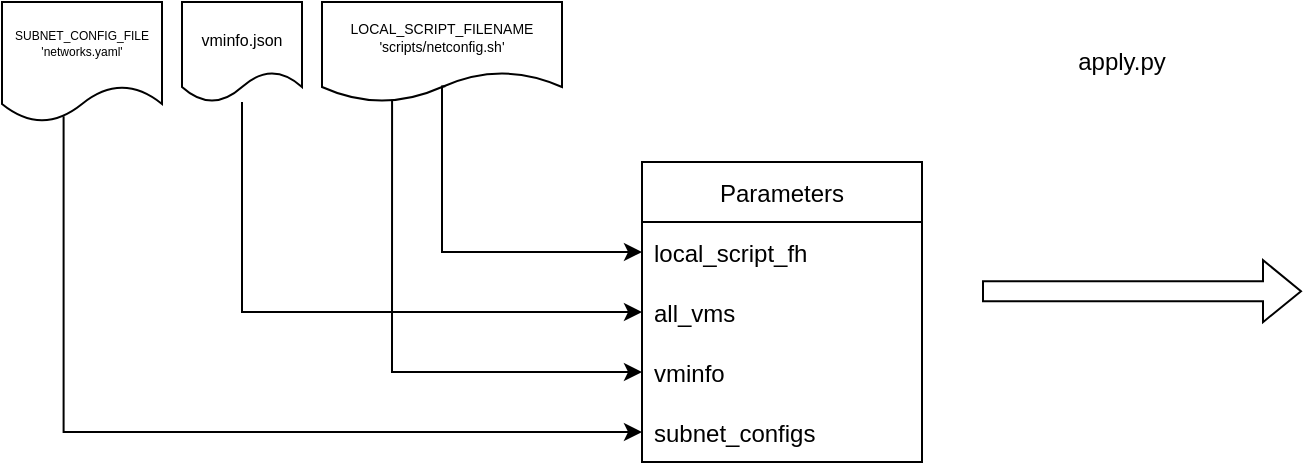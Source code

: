 <mxfile version="20.3.1" type="github" pages="9">
  <diagram name="Entry point" id="8ce9d11a-91a2-4d17-14d8-a56ed91bf033">
    <mxGraphModel dx="1497" dy="792" grid="1" gridSize="10" guides="1" tooltips="1" connect="1" arrows="1" fold="1" page="1" pageScale="1" pageWidth="1600" pageHeight="1200" background="none" math="0" shadow="0">
      <root>
        <mxCell id="0" />
        <mxCell id="1" parent="0" />
        <mxCell id="hAXQzyxzrUF089T4oHqe-1" value="&lt;div&gt;apply.py&lt;/div&gt;" style="text;html=1;strokeColor=none;fillColor=none;align=center;verticalAlign=middle;whiteSpace=wrap;rounded=0;" parent="1" vertex="1">
          <mxGeometry x="530" y="20" width="60" height="40" as="geometry" />
        </mxCell>
        <mxCell id="hAXQzyxzrUF089T4oHqe-3" value="Parameters" style="swimlane;fontStyle=0;childLayout=stackLayout;horizontal=1;startSize=30;horizontalStack=0;resizeParent=1;resizeParentMax=0;resizeLast=0;collapsible=1;marginBottom=0;" parent="1" vertex="1">
          <mxGeometry x="320" y="90" width="140" height="150" as="geometry" />
        </mxCell>
        <mxCell id="hAXQzyxzrUF089T4oHqe-4" value="local_script_fh" style="text;strokeColor=none;fillColor=none;align=left;verticalAlign=middle;spacingLeft=4;spacingRight=4;overflow=hidden;points=[[0,0.5],[1,0.5]];portConstraint=eastwest;rotatable=0;" parent="hAXQzyxzrUF089T4oHqe-3" vertex="1">
          <mxGeometry y="30" width="140" height="30" as="geometry" />
        </mxCell>
        <mxCell id="hAXQzyxzrUF089T4oHqe-5" value="all_vms" style="text;strokeColor=none;fillColor=none;align=left;verticalAlign=middle;spacingLeft=4;spacingRight=4;overflow=hidden;points=[[0,0.5],[1,0.5]];portConstraint=eastwest;rotatable=0;" parent="hAXQzyxzrUF089T4oHqe-3" vertex="1">
          <mxGeometry y="60" width="140" height="30" as="geometry" />
        </mxCell>
        <mxCell id="hAXQzyxzrUF089T4oHqe-6" value="vminfo" style="text;strokeColor=none;fillColor=none;align=left;verticalAlign=middle;spacingLeft=4;spacingRight=4;overflow=hidden;points=[[0,0.5],[1,0.5]];portConstraint=eastwest;rotatable=0;" parent="hAXQzyxzrUF089T4oHqe-3" vertex="1">
          <mxGeometry y="90" width="140" height="30" as="geometry" />
        </mxCell>
        <mxCell id="hAXQzyxzrUF089T4oHqe-7" value="subnet_configs" style="text;strokeColor=none;fillColor=none;align=left;verticalAlign=middle;spacingLeft=4;spacingRight=4;overflow=hidden;points=[[0,0.5],[1,0.5]];portConstraint=eastwest;rotatable=0;" parent="hAXQzyxzrUF089T4oHqe-3" vertex="1">
          <mxGeometry y="120" width="140" height="30" as="geometry" />
        </mxCell>
        <mxCell id="hAXQzyxzrUF089T4oHqe-8" value="" style="shape=flexArrow;endArrow=classic;html=1;rounded=0;" parent="1" edge="1">
          <mxGeometry width="50" height="50" relative="1" as="geometry">
            <mxPoint x="490" y="154.58" as="sourcePoint" />
            <mxPoint x="650" y="154.58" as="targetPoint" />
          </mxGeometry>
        </mxCell>
        <mxCell id="hAXQzyxzrUF089T4oHqe-9" value="&lt;font style=&quot;font-size: 8px;&quot;&gt;vminfo.json&lt;/font&gt;" style="shape=document;whiteSpace=wrap;html=1;boundedLbl=1;" parent="1" vertex="1">
          <mxGeometry x="90" y="10" width="60" height="50" as="geometry" />
        </mxCell>
        <mxCell id="hAXQzyxzrUF089T4oHqe-10" value="" style="edgeStyle=segmentEdgeStyle;endArrow=classic;html=1;rounded=0;entryX=0;entryY=0.5;entryDx=0;entryDy=0;" parent="1" source="hAXQzyxzrUF089T4oHqe-9" target="hAXQzyxzrUF089T4oHqe-5" edge="1">
          <mxGeometry width="50" height="50" relative="1" as="geometry">
            <mxPoint x="120" y="210" as="sourcePoint" />
            <mxPoint x="170" y="160" as="targetPoint" />
            <Array as="points">
              <mxPoint x="120" y="165" />
            </Array>
          </mxGeometry>
        </mxCell>
        <mxCell id="hAXQzyxzrUF089T4oHqe-11" value="&lt;div style=&quot;font-size: 7px;&quot;&gt;&lt;font style=&quot;font-size: 7px;&quot;&gt;LOCAL_SCRIPT_FILENAME&lt;/font&gt;&lt;/div&gt;&lt;div style=&quot;font-size: 7px;&quot;&gt;&lt;font style=&quot;font-size: 7px;&quot;&gt;&#39;scripts/netconfig.sh&#39;&lt;br style=&quot;font-size: 7px;&quot;&gt;&lt;/font&gt;&lt;/div&gt;" style="shape=document;whiteSpace=wrap;html=1;boundedLbl=1;fontSize=7;" parent="1" vertex="1">
          <mxGeometry x="160" y="10" width="120" height="50" as="geometry" />
        </mxCell>
        <mxCell id="hAXQzyxzrUF089T4oHqe-12" value="" style="edgeStyle=segmentEdgeStyle;endArrow=classic;html=1;rounded=0;fontSize=7;exitX=0.514;exitY=0.843;exitDx=0;exitDy=0;exitPerimeter=0;" parent="1" source="hAXQzyxzrUF089T4oHqe-11" target="hAXQzyxzrUF089T4oHqe-4" edge="1">
          <mxGeometry width="50" height="50" relative="1" as="geometry">
            <mxPoint x="100" y="120" as="sourcePoint" />
            <mxPoint x="150" y="70" as="targetPoint" />
            <Array as="points">
              <mxPoint x="220" y="52" />
              <mxPoint x="220" y="135" />
            </Array>
          </mxGeometry>
        </mxCell>
        <mxCell id="hAXQzyxzrUF089T4oHqe-13" value="&lt;div style=&quot;font-size: 6px;&quot;&gt;SUBNET_CONFIG_FILE&lt;/div&gt;&lt;div style=&quot;font-size: 6px;&quot;&gt;&#39;networks.yaml&#39;&lt;br style=&quot;font-size: 6px;&quot;&gt;&lt;/div&gt;" style="shape=document;whiteSpace=wrap;html=1;boundedLbl=1;fontSize=6;" parent="1" vertex="1">
          <mxGeometry y="10" width="80" height="60" as="geometry" />
        </mxCell>
        <mxCell id="hAXQzyxzrUF089T4oHqe-14" value="" style="edgeStyle=segmentEdgeStyle;endArrow=classic;html=1;rounded=0;fontSize=6;entryX=0;entryY=0.5;entryDx=0;entryDy=0;exitX=0.385;exitY=0.953;exitDx=0;exitDy=0;exitPerimeter=0;" parent="1" source="hAXQzyxzrUF089T4oHqe-13" target="hAXQzyxzrUF089T4oHqe-7" edge="1">
          <mxGeometry width="50" height="50" relative="1" as="geometry">
            <mxPoint x="20" y="190" as="sourcePoint" />
            <mxPoint x="90" y="200" as="targetPoint" />
            <Array as="points">
              <mxPoint x="31" y="225" />
            </Array>
          </mxGeometry>
        </mxCell>
        <mxCell id="hAXQzyxzrUF089T4oHqe-15" value="" style="edgeStyle=segmentEdgeStyle;endArrow=classic;html=1;rounded=0;fontSize=6;entryX=0;entryY=0.5;entryDx=0;entryDy=0;exitX=0.292;exitY=0.977;exitDx=0;exitDy=0;exitPerimeter=0;" parent="1" source="hAXQzyxzrUF089T4oHqe-11" target="hAXQzyxzrUF089T4oHqe-6" edge="1">
          <mxGeometry width="50" height="50" relative="1" as="geometry">
            <mxPoint x="540" y="80" as="sourcePoint" />
            <mxPoint x="590" y="30" as="targetPoint" />
            <Array as="points">
              <mxPoint x="195" y="195" />
            </Array>
          </mxGeometry>
        </mxCell>
      </root>
    </mxGraphModel>
  </diagram>
  <diagram id="NnIbAKvoQ8dPKDMeVBmU" name="generate_script_for_vm">
    <mxGraphModel dx="1422" dy="752" grid="1" gridSize="10" guides="1" tooltips="1" connect="1" arrows="1" fold="1" page="1" pageScale="1" pageWidth="1200" pageHeight="1600" math="0" shadow="0">
      <root>
        <mxCell id="0" />
        <mxCell id="1" parent="0" />
        <mxCell id="WUDY_DLtJ3YWReSSxZhu-1" value="generate_script_for_vm" style="shape=parallelogram;perimeter=parallelogramPerimeter;whiteSpace=wrap;html=1;fixedSize=1;" vertex="1" parent="1">
          <mxGeometry x="40" y="10" width="170" height="70" as="geometry" />
        </mxCell>
        <mxCell id="WUDY_DLtJ3YWReSSxZhu-2" value="Control plane ?" style="rhombus;whiteSpace=wrap;html=1;fontSize=11;" vertex="1" parent="1">
          <mxGeometry x="85" y="160" width="80" height="80" as="geometry" />
        </mxCell>
        <mxCell id="WUDY_DLtJ3YWReSSxZhu-3" value="" style="endArrow=classic;html=1;rounded=0;fontSize=11;" edge="1" parent="1" source="WUDY_DLtJ3YWReSSxZhu-1" target="WUDY_DLtJ3YWReSSxZhu-2">
          <mxGeometry width="50" height="50" relative="1" as="geometry">
            <mxPoint x="-80" y="350" as="sourcePoint" />
            <mxPoint x="-30" y="300" as="targetPoint" />
          </mxGeometry>
        </mxCell>
        <mxCell id="WUDY_DLtJ3YWReSSxZhu-4" value="Management cluster ?" style="rhombus;whiteSpace=wrap;html=1;fontSize=11;" vertex="1" parent="1">
          <mxGeometry x="250" y="160" width="80" height="80" as="geometry" />
        </mxCell>
        <mxCell id="WUDY_DLtJ3YWReSSxZhu-5" value="" style="endArrow=classic;html=1;rounded=0;fontSize=11;entryX=0;entryY=0.5;entryDx=0;entryDy=0;exitX=1;exitY=0.5;exitDx=0;exitDy=0;" edge="1" parent="1" source="WUDY_DLtJ3YWReSSxZhu-2" target="WUDY_DLtJ3YWReSSxZhu-4">
          <mxGeometry relative="1" as="geometry">
            <mxPoint x="-100" y="320" as="sourcePoint" />
            <mxPoint y="320" as="targetPoint" />
            <Array as="points">
              <mxPoint x="210" y="200" />
            </Array>
          </mxGeometry>
        </mxCell>
        <mxCell id="WUDY_DLtJ3YWReSSxZhu-6" value="Yes" style="edgeLabel;resizable=0;html=1;align=center;verticalAlign=middle;fontSize=11;" connectable="0" vertex="1" parent="WUDY_DLtJ3YWReSSxZhu-5">
          <mxGeometry relative="1" as="geometry" />
        </mxCell>
        <mxCell id="WUDY_DLtJ3YWReSSxZhu-7" value="" style="endArrow=classic;html=1;rounded=0;fontSize=11;exitX=1;exitY=0.5;exitDx=0;exitDy=0;" edge="1" parent="1" target="WUDY_DLtJ3YWReSSxZhu-9">
          <mxGeometry relative="1" as="geometry">
            <mxPoint x="330" y="199.76" as="sourcePoint" />
            <mxPoint x="415" y="199.76" as="targetPoint" />
            <Array as="points">
              <mxPoint x="375" y="199.76" />
            </Array>
          </mxGeometry>
        </mxCell>
        <mxCell id="WUDY_DLtJ3YWReSSxZhu-8" value="Yes" style="edgeLabel;resizable=0;html=1;align=center;verticalAlign=middle;fontSize=11;" connectable="0" vertex="1" parent="WUDY_DLtJ3YWReSSxZhu-7">
          <mxGeometry relative="1" as="geometry" />
        </mxCell>
        <mxCell id="WUDY_DLtJ3YWReSSxZhu-9" value="management_routes_management_control_plane" style="shape=parallelogram;perimeter=parallelogramPerimeter;whiteSpace=wrap;html=1;fixedSize=1;fontSize=4;" vertex="1" parent="1">
          <mxGeometry x="440" y="170" width="120" height="60" as="geometry" />
        </mxCell>
        <mxCell id="WUDY_DLtJ3YWReSSxZhu-10" value="Load balancer ?" style="rhombus;whiteSpace=wrap;html=1;fontSize=9;" vertex="1" parent="1">
          <mxGeometry x="85" y="400" width="80" height="80" as="geometry" />
        </mxCell>
        <mxCell id="WUDY_DLtJ3YWReSSxZhu-11" value="" style="endArrow=classic;html=1;rounded=0;fontSize=11;entryX=0.5;entryY=0;entryDx=0;entryDy=0;exitX=0.5;exitY=1;exitDx=0;exitDy=0;" edge="1" parent="1" source="WUDY_DLtJ3YWReSSxZhu-2" target="WUDY_DLtJ3YWReSSxZhu-10">
          <mxGeometry relative="1" as="geometry">
            <mxPoint x="165" y="260" as="sourcePoint" />
            <mxPoint x="250" y="260" as="targetPoint" />
            <Array as="points" />
          </mxGeometry>
        </mxCell>
        <mxCell id="WUDY_DLtJ3YWReSSxZhu-12" value="&lt;div&gt;No&lt;/div&gt;" style="edgeLabel;resizable=0;html=1;align=center;verticalAlign=middle;fontSize=11;" connectable="0" vertex="1" parent="WUDY_DLtJ3YWReSSxZhu-11">
          <mxGeometry relative="1" as="geometry" />
        </mxCell>
        <mxCell id="WUDY_DLtJ3YWReSSxZhu-13" value="&lt;div style=&quot;font-family: Consolas, &amp;quot;Courier New&amp;quot;, monospace; font-weight: normal; font-size: 4px; line-height: 19px;&quot;&gt;&lt;div style=&quot;font-size: 4px;&quot;&gt;&lt;span style=&quot;background-color: rgb(255, 255, 255);&quot;&gt;&lt;span style=&quot;font-size: 4px;&quot;&gt;management_routes_management_load_balancer&lt;/span&gt;&lt;/span&gt;&lt;/div&gt;&lt;/div&gt;" style="shape=parallelogram;perimeter=parallelogramPerimeter;whiteSpace=wrap;html=1;fixedSize=1;fontSize=4;" vertex="1" parent="1">
          <mxGeometry x="380" y="410" width="120" height="60" as="geometry" />
        </mxCell>
        <mxCell id="WUDY_DLtJ3YWReSSxZhu-14" value="" style="endArrow=classic;html=1;rounded=0;fontSize=11;entryX=0;entryY=0.5;entryDx=0;entryDy=0;exitX=1;exitY=0.5;exitDx=0;exitDy=0;" edge="1" parent="1" target="WUDY_DLtJ3YWReSSxZhu-22">
          <mxGeometry relative="1" as="geometry">
            <mxPoint x="165" y="440" as="sourcePoint" />
            <mxPoint x="222" y="490" as="targetPoint" />
            <Array as="points" />
          </mxGeometry>
        </mxCell>
        <mxCell id="WUDY_DLtJ3YWReSSxZhu-15" value="Yes" style="edgeLabel;resizable=0;html=1;align=center;verticalAlign=middle;fontSize=11;" connectable="0" vertex="1" parent="WUDY_DLtJ3YWReSSxZhu-14">
          <mxGeometry relative="1" as="geometry" />
        </mxCell>
        <mxCell id="WUDY_DLtJ3YWReSSxZhu-16" value="" style="endArrow=classic;html=1;rounded=0;fontSize=11;entryX=0.5;entryY=0;entryDx=0;entryDy=0;exitX=0.5;exitY=1;exitDx=0;exitDy=0;" edge="1" parent="1" target="WUDY_DLtJ3YWReSSxZhu-18">
          <mxGeometry relative="1" as="geometry">
            <mxPoint x="124.76" y="480" as="sourcePoint" />
            <mxPoint x="124.76" y="530" as="targetPoint" />
            <Array as="points" />
          </mxGeometry>
        </mxCell>
        <mxCell id="WUDY_DLtJ3YWReSSxZhu-17" value="&lt;div&gt;No&lt;/div&gt;" style="edgeLabel;resizable=0;html=1;align=center;verticalAlign=middle;fontSize=11;" connectable="0" vertex="1" parent="WUDY_DLtJ3YWReSSxZhu-16">
          <mxGeometry relative="1" as="geometry" />
        </mxCell>
        <mxCell id="WUDY_DLtJ3YWReSSxZhu-18" value="Management cluster ?" style="rhombus;whiteSpace=wrap;html=1;fontSize=11;" vertex="1" parent="1">
          <mxGeometry x="85" y="620" width="80" height="80" as="geometry" />
        </mxCell>
        <mxCell id="WUDY_DLtJ3YWReSSxZhu-19" value="" style="endArrow=classic;html=1;rounded=0;fontSize=11;exitX=1;exitY=0.5;exitDx=0;exitDy=0;entryX=0;entryY=0.5;entryDx=0;entryDy=0;" edge="1" parent="1" source="WUDY_DLtJ3YWReSSxZhu-18" target="WUDY_DLtJ3YWReSSxZhu-32">
          <mxGeometry relative="1" as="geometry">
            <mxPoint x="165" y="579.76" as="sourcePoint" />
            <mxPoint x="260" y="660" as="targetPoint" />
            <Array as="points" />
          </mxGeometry>
        </mxCell>
        <mxCell id="WUDY_DLtJ3YWReSSxZhu-20" value="Yes" style="edgeLabel;resizable=0;html=1;align=center;verticalAlign=middle;fontSize=11;" connectable="0" vertex="1" parent="WUDY_DLtJ3YWReSSxZhu-19">
          <mxGeometry relative="1" as="geometry" />
        </mxCell>
        <mxCell id="WUDY_DLtJ3YWReSSxZhu-21" value="&lt;div style=&quot;font-family: Consolas, &amp;quot;Courier New&amp;quot;, monospace; font-weight: normal; font-size: 4px; line-height: 19px;&quot;&gt;&lt;div style=&quot;font-size: 4px;&quot;&gt;&lt;span style=&quot;background-color: rgb(255, 255, 255);&quot;&gt;&lt;span style=&quot;font-size: 4px;&quot;&gt;management_routes_workload_control_plane&lt;/span&gt;&lt;/span&gt;&lt;/div&gt;&lt;/div&gt;" style="shape=parallelogram;perimeter=parallelogramPerimeter;whiteSpace=wrap;html=1;fixedSize=1;fontSize=4;" vertex="1" parent="1">
          <mxGeometry x="228" y="290" width="120" height="60" as="geometry" />
        </mxCell>
        <mxCell id="WUDY_DLtJ3YWReSSxZhu-22" value="Management cluster ?" style="rhombus;whiteSpace=wrap;html=1;fontSize=9;" vertex="1" parent="1">
          <mxGeometry x="240" y="400" width="80" height="80" as="geometry" />
        </mxCell>
        <mxCell id="WUDY_DLtJ3YWReSSxZhu-23" value="" style="endArrow=classic;html=1;rounded=0;fontSize=11;entryX=0;entryY=0.5;entryDx=0;entryDy=0;exitX=1;exitY=0.5;exitDx=0;exitDy=0;" edge="1" parent="1" source="WUDY_DLtJ3YWReSSxZhu-22" target="WUDY_DLtJ3YWReSSxZhu-13">
          <mxGeometry relative="1" as="geometry">
            <mxPoint x="320" y="399" as="sourcePoint" />
            <mxPoint x="395" y="399" as="targetPoint" />
            <Array as="points" />
          </mxGeometry>
        </mxCell>
        <mxCell id="WUDY_DLtJ3YWReSSxZhu-24" value="Yes" style="edgeLabel;resizable=0;html=1;align=center;verticalAlign=middle;fontSize=11;" connectable="0" vertex="1" parent="WUDY_DLtJ3YWReSSxZhu-23">
          <mxGeometry relative="1" as="geometry" />
        </mxCell>
        <mxCell id="WUDY_DLtJ3YWReSSxZhu-25" value="&lt;div style=&quot;font-family: Consolas, &amp;quot;Courier New&amp;quot;, monospace; font-weight: normal; font-size: 4px; line-height: 19px;&quot;&gt;&lt;div style=&quot;font-size: 4px;&quot;&gt;&lt;span style=&quot;background-color: rgb(255, 255, 255);&quot;&gt;&lt;span style=&quot;font-size: 4px;&quot;&gt;management_routes_workload_load_balancer&lt;/span&gt;&lt;/span&gt;&lt;/div&gt;&lt;/div&gt;" style="shape=parallelogram;perimeter=parallelogramPerimeter;whiteSpace=wrap;html=1;fixedSize=1;fontSize=4;" vertex="1" parent="1">
          <mxGeometry x="220" y="540" width="120" height="60" as="geometry" />
        </mxCell>
        <mxCell id="WUDY_DLtJ3YWReSSxZhu-26" value="" style="endArrow=classic;html=1;rounded=0;fontSize=11;entryX=0.5;entryY=0;entryDx=0;entryDy=0;exitX=0.5;exitY=1;exitDx=0;exitDy=0;" edge="1" parent="1" source="WUDY_DLtJ3YWReSSxZhu-22" target="WUDY_DLtJ3YWReSSxZhu-25">
          <mxGeometry relative="1" as="geometry">
            <mxPoint x="330" y="489" as="sourcePoint" />
            <mxPoint x="400" y="489" as="targetPoint" />
            <Array as="points" />
          </mxGeometry>
        </mxCell>
        <mxCell id="WUDY_DLtJ3YWReSSxZhu-27" value="No" style="edgeLabel;resizable=0;html=1;align=center;verticalAlign=middle;fontSize=11;" connectable="0" vertex="1" parent="WUDY_DLtJ3YWReSSxZhu-26">
          <mxGeometry relative="1" as="geometry" />
        </mxCell>
        <mxCell id="WUDY_DLtJ3YWReSSxZhu-28" value="" style="endArrow=classic;html=1;rounded=0;fontSize=11;entryX=0.5;entryY=0;entryDx=0;entryDy=0;exitX=0.47;exitY=0.95;exitDx=0;exitDy=0;exitPerimeter=0;" edge="1" parent="1" source="WUDY_DLtJ3YWReSSxZhu-4" target="WUDY_DLtJ3YWReSSxZhu-21">
          <mxGeometry relative="1" as="geometry">
            <mxPoint x="320" y="380" as="sourcePoint" />
            <mxPoint x="330" y="430" as="targetPoint" />
            <Array as="points" />
          </mxGeometry>
        </mxCell>
        <mxCell id="WUDY_DLtJ3YWReSSxZhu-29" value="No" style="edgeLabel;resizable=0;html=1;align=center;verticalAlign=middle;fontSize=11;" connectable="0" vertex="1" parent="WUDY_DLtJ3YWReSSxZhu-28">
          <mxGeometry relative="1" as="geometry" />
        </mxCell>
        <mxCell id="WUDY_DLtJ3YWReSSxZhu-30" value="" style="endArrow=classic;html=1;rounded=0;fontSize=11;exitX=0.5;exitY=1;exitDx=0;exitDy=0;entryX=0.542;entryY=0;entryDx=0;entryDy=0;entryPerimeter=0;" edge="1" parent="1" source="WUDY_DLtJ3YWReSSxZhu-18" target="WUDY_DLtJ3YWReSSxZhu-33">
          <mxGeometry relative="1" as="geometry">
            <mxPoint x="180" y="680" as="sourcePoint" />
            <mxPoint x="125" y="770" as="targetPoint" />
            <Array as="points" />
          </mxGeometry>
        </mxCell>
        <mxCell id="WUDY_DLtJ3YWReSSxZhu-31" value="&lt;div&gt;No&lt;/div&gt;" style="edgeLabel;resizable=0;html=1;align=center;verticalAlign=middle;fontSize=11;" connectable="0" vertex="1" parent="WUDY_DLtJ3YWReSSxZhu-30">
          <mxGeometry relative="1" as="geometry" />
        </mxCell>
        <mxCell id="WUDY_DLtJ3YWReSSxZhu-32" value="&lt;div style=&quot;font-family: Consolas, &amp;quot;Courier New&amp;quot;, monospace; font-weight: normal; font-size: 4px; line-height: 19px;&quot;&gt;&lt;div style=&quot;font-size: 4px;&quot;&gt;&lt;span style=&quot;background-color: rgb(255, 255, 255);&quot;&gt;&lt;span style=&quot;font-size: 4px;&quot;&gt;management_routes_management_worker&lt;/span&gt;&lt;/span&gt;&lt;/div&gt;&lt;/div&gt;" style="shape=parallelogram;perimeter=parallelogramPerimeter;whiteSpace=wrap;html=1;fixedSize=1;fontSize=4;" vertex="1" parent="1">
          <mxGeometry x="260" y="630" width="120" height="60" as="geometry" />
        </mxCell>
        <mxCell id="WUDY_DLtJ3YWReSSxZhu-33" value="&lt;div style=&quot;font-family: Consolas, &amp;quot;Courier New&amp;quot;, monospace; font-weight: normal; font-size: 4px; line-height: 19px;&quot;&gt;&lt;div style=&quot;font-size: 4px;&quot;&gt;&lt;span style=&quot;background-color: rgb(255, 255, 255);&quot;&gt;&lt;span style=&quot;font-size: 4px;&quot;&gt;management_routes_workload_worker&lt;/span&gt;&lt;/span&gt;&lt;/div&gt;&lt;/div&gt;" style="shape=parallelogram;perimeter=parallelogramPerimeter;whiteSpace=wrap;html=1;fixedSize=1;fontSize=4;" vertex="1" parent="1">
          <mxGeometry x="60" y="790" width="120" height="60" as="geometry" />
        </mxCell>
      </root>
    </mxGraphModel>
  </diagram>
  <diagram id="Vpg5j_1hfpBYFvNpsTSr" name="management_routes_management_control_plane">
    <mxGraphModel dx="1769" dy="301" grid="1" gridSize="10" guides="1" tooltips="1" connect="1" arrows="1" fold="1" page="1" pageScale="1" pageWidth="1200" pageHeight="1600" math="0" shadow="0">
      <root>
        <mxCell id="0" />
        <mxCell id="1" parent="0" />
        <mxCell id="smKoCfMTA4Ex9Rx-vsPb-1" value="management_routes_management_control_plane" style="shape=parallelogram;perimeter=parallelogramPerimeter;whiteSpace=wrap;html=1;fixedSize=1;fontSize=4;" parent="1" vertex="1">
          <mxGeometry x="-1140" y="80" width="120" height="60" as="geometry" />
        </mxCell>
        <mxCell id="6yGg0CVonRXjboJITwY_-1" value="management_routes_management_control_plane" style="text;strokeColor=none;fillColor=none;html=1;fontSize=24;fontStyle=1;verticalAlign=middle;align=center;" vertex="1" parent="1">
          <mxGeometry width="100" height="40" as="geometry" />
        </mxCell>
      </root>
    </mxGraphModel>
  </diagram>
  <diagram id="KVm4RXvYwpMXa7Hjjjvb" name="management_routes_workload_control_plane">
    <mxGraphModel dx="1422" dy="752" grid="1" gridSize="10" guides="1" tooltips="1" connect="1" arrows="1" fold="1" page="1" pageScale="1" pageWidth="1200" pageHeight="1600" math="0" shadow="0">
      <root>
        <mxCell id="0" />
        <mxCell id="1" parent="0" />
      </root>
    </mxGraphModel>
  </diagram>
  <diagram id="eWX21C_yzSuhjAddXP7A" name="management_routes_management_load_balancer">
    <mxGraphModel dx="1422" dy="752" grid="1" gridSize="10" guides="1" tooltips="1" connect="1" arrows="1" fold="1" page="1" pageScale="1" pageWidth="1200" pageHeight="1600" math="0" shadow="0">
      <root>
        <mxCell id="0" />
        <mxCell id="1" parent="0" />
      </root>
    </mxGraphModel>
  </diagram>
  <diagram id="7ON9gzbSDcM296VatS4z" name="management_routes_workload_load_balancer">
    <mxGraphModel dx="1422" dy="752" grid="1" gridSize="10" guides="1" tooltips="1" connect="1" arrows="1" fold="1" page="1" pageScale="1" pageWidth="1200" pageHeight="1600" math="0" shadow="0">
      <root>
        <mxCell id="0" />
        <mxCell id="1" parent="0" />
      </root>
    </mxGraphModel>
  </diagram>
  <diagram id="TwTWWNfIfM7-DkJ8VAva" name="management_routes_management_worker">
    <mxGraphModel dx="1422" dy="752" grid="1" gridSize="10" guides="1" tooltips="1" connect="1" arrows="1" fold="1" page="1" pageScale="1" pageWidth="1200" pageHeight="1600" math="0" shadow="0">
      <root>
        <mxCell id="0" />
        <mxCell id="1" parent="0" />
      </root>
    </mxGraphModel>
  </diagram>
  <diagram id="ZmRPqkdmSW83Qfhm-jqz" name="management_routes_workload_worker">
    <mxGraphModel dx="1422" dy="752" grid="1" gridSize="10" guides="1" tooltips="1" connect="1" arrows="1" fold="1" page="1" pageScale="1" pageWidth="1200" pageHeight="1600" math="0" shadow="0">
      <root>
        <mxCell id="0" />
        <mxCell id="1" parent="0" />
      </root>
    </mxGraphModel>
  </diagram>
  <diagram id="QdzZhKMBvqwf1JSXKIiw" name="Page-9">
    <mxGraphModel dx="1422" dy="752" grid="1" gridSize="10" guides="1" tooltips="1" connect="1" arrows="1" fold="1" page="1" pageScale="1" pageWidth="1200" pageHeight="1600" math="0" shadow="0">
      <root>
        <mxCell id="0" />
        <mxCell id="1" parent="0" />
      </root>
    </mxGraphModel>
  </diagram>
</mxfile>

